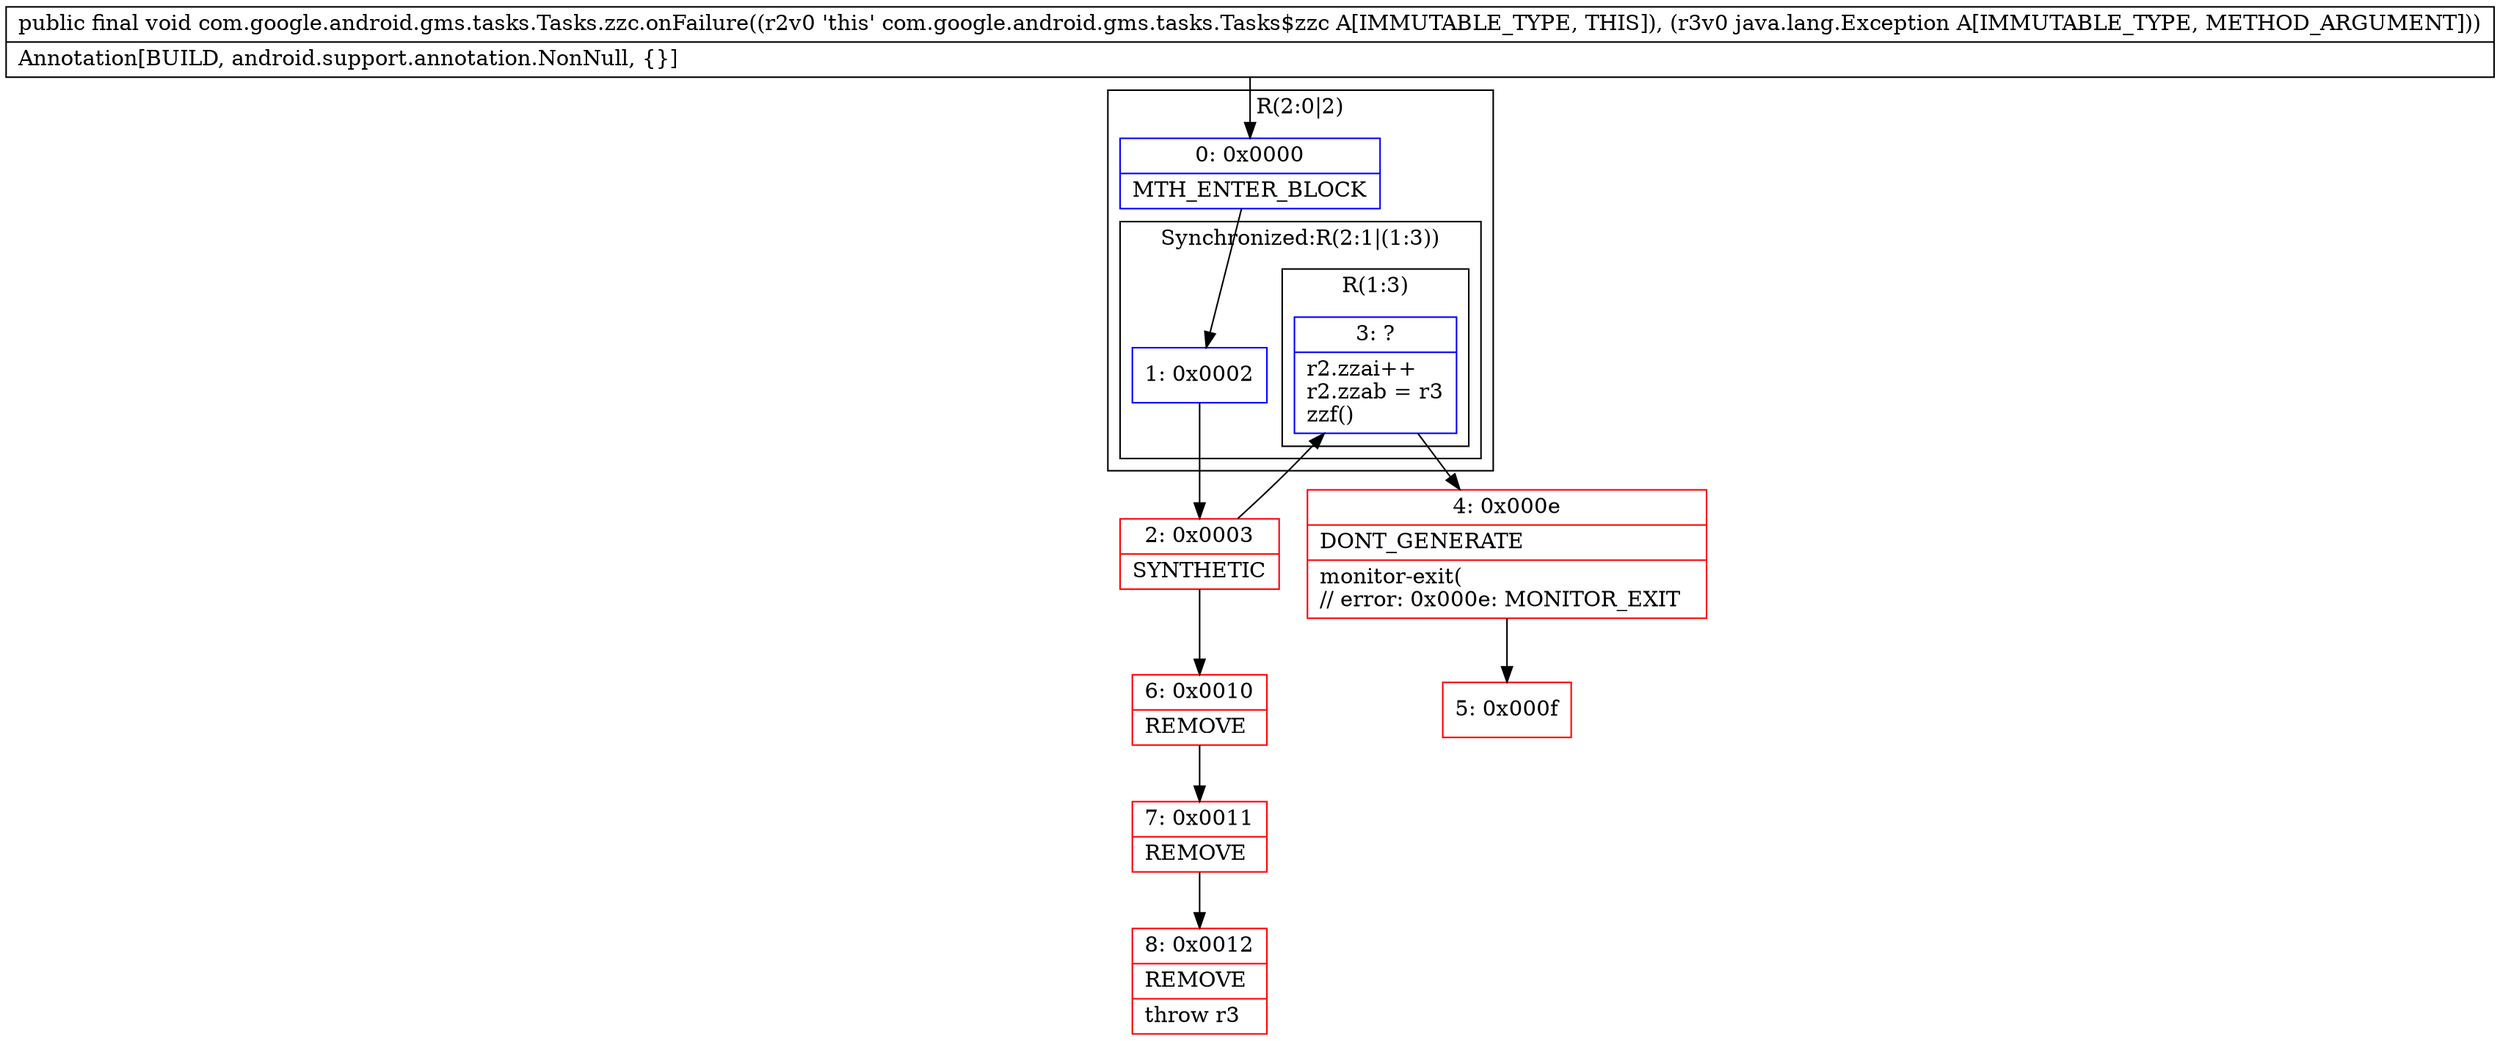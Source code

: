 digraph "CFG forcom.google.android.gms.tasks.Tasks.zzc.onFailure(Ljava\/lang\/Exception;)V" {
subgraph cluster_Region_270569054 {
label = "R(2:0|2)";
node [shape=record,color=blue];
Node_0 [shape=record,label="{0\:\ 0x0000|MTH_ENTER_BLOCK\l}"];
subgraph cluster_SynchronizedRegion_1178734087 {
label = "Synchronized:R(2:1|(1:3))";
node [shape=record,color=blue];
Node_1 [shape=record,label="{1\:\ 0x0002}"];
subgraph cluster_Region_1226852096 {
label = "R(1:3)";
node [shape=record,color=blue];
Node_3 [shape=record,label="{3\:\ ?|r2.zzai++\lr2.zzab = r3\lzzf()\l}"];
}
}
}
Node_2 [shape=record,color=red,label="{2\:\ 0x0003|SYNTHETIC\l}"];
Node_4 [shape=record,color=red,label="{4\:\ 0x000e|DONT_GENERATE\l|monitor\-exit(\l\/\/ error: 0x000e: MONITOR_EXIT  \l}"];
Node_5 [shape=record,color=red,label="{5\:\ 0x000f}"];
Node_6 [shape=record,color=red,label="{6\:\ 0x0010|REMOVE\l}"];
Node_7 [shape=record,color=red,label="{7\:\ 0x0011|REMOVE\l}"];
Node_8 [shape=record,color=red,label="{8\:\ 0x0012|REMOVE\l|throw r3\l}"];
MethodNode[shape=record,label="{public final void com.google.android.gms.tasks.Tasks.zzc.onFailure((r2v0 'this' com.google.android.gms.tasks.Tasks$zzc A[IMMUTABLE_TYPE, THIS]), (r3v0 java.lang.Exception A[IMMUTABLE_TYPE, METHOD_ARGUMENT]))  | Annotation[BUILD, android.support.annotation.NonNull, \{\}]\l}"];
MethodNode -> Node_0;
Node_0 -> Node_1;
Node_1 -> Node_2;
Node_3 -> Node_4;
Node_2 -> Node_3;
Node_2 -> Node_6;
Node_4 -> Node_5;
Node_6 -> Node_7;
Node_7 -> Node_8;
}

